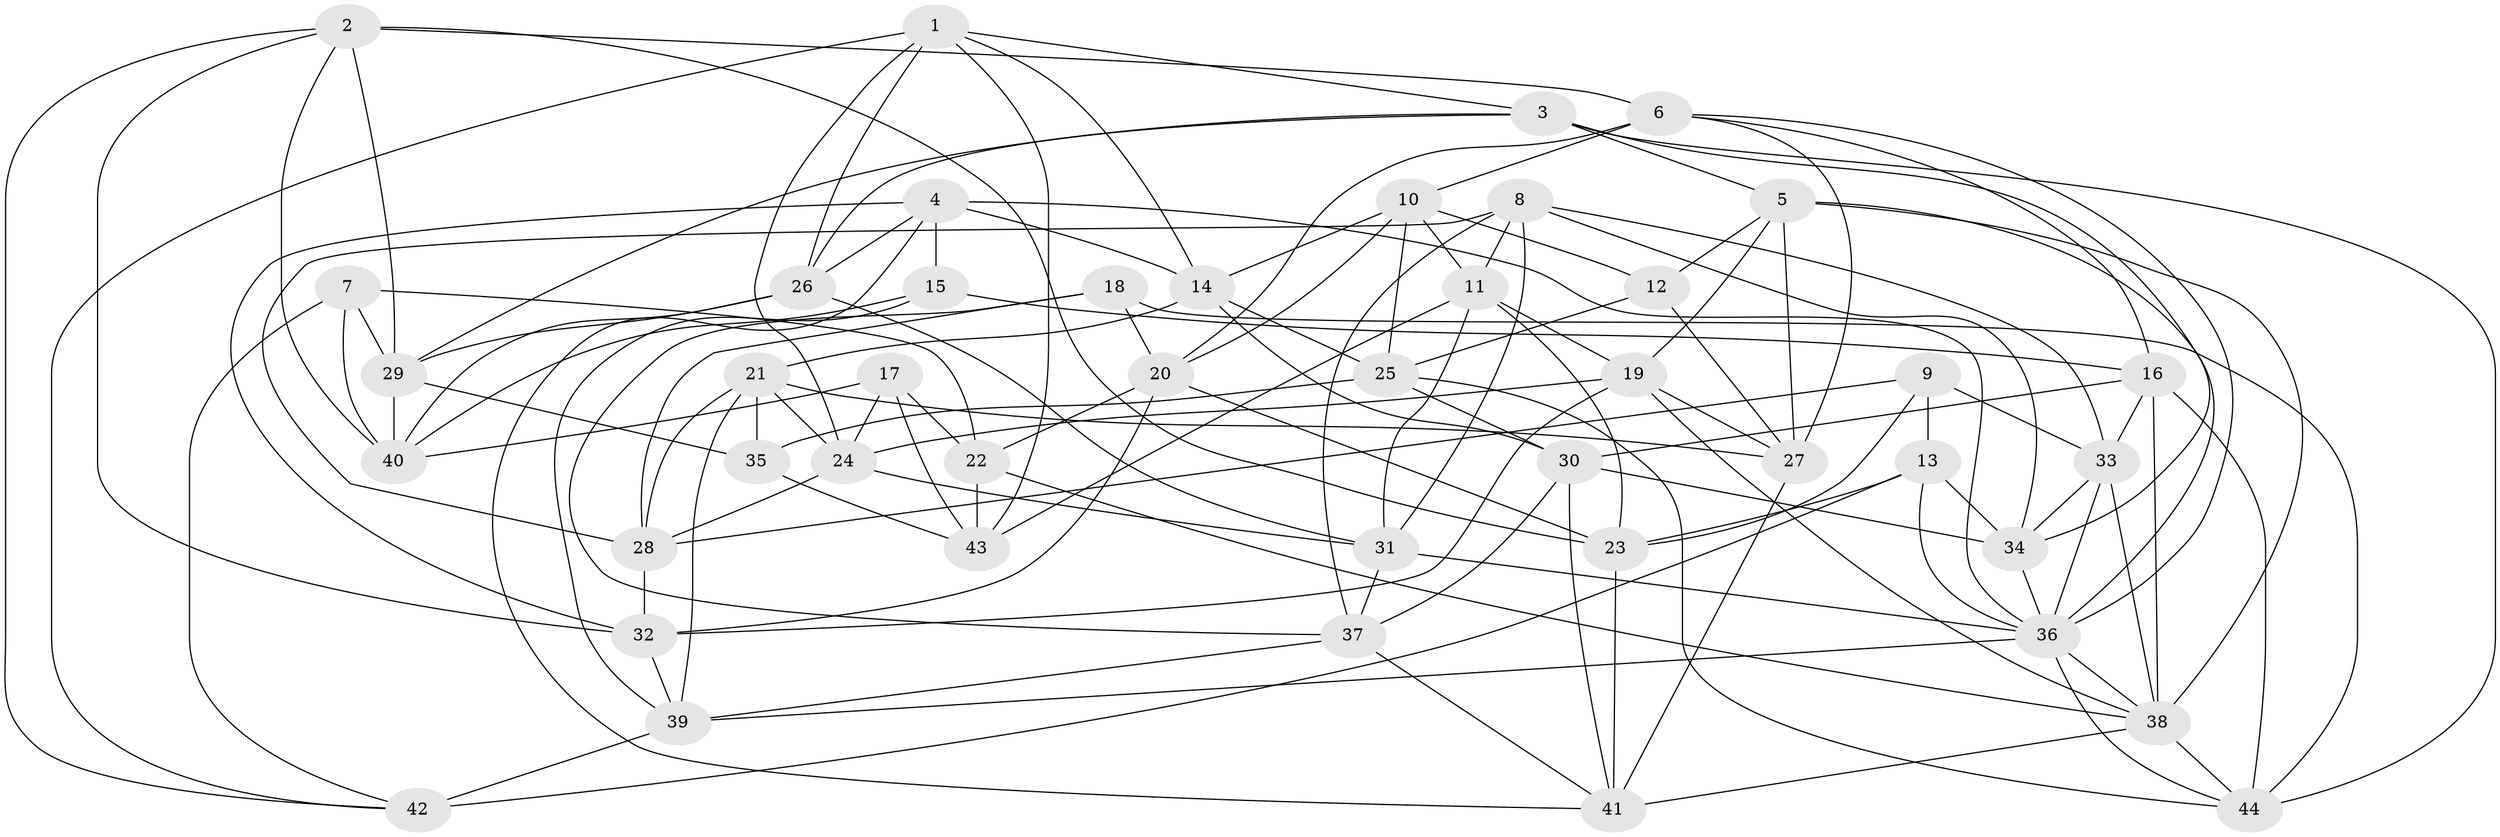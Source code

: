 // original degree distribution, {4: 1.0}
// Generated by graph-tools (version 1.1) at 2025/50/03/09/25 03:50:49]
// undirected, 44 vertices, 126 edges
graph export_dot {
graph [start="1"]
  node [color=gray90,style=filled];
  1;
  2;
  3;
  4;
  5;
  6;
  7;
  8;
  9;
  10;
  11;
  12;
  13;
  14;
  15;
  16;
  17;
  18;
  19;
  20;
  21;
  22;
  23;
  24;
  25;
  26;
  27;
  28;
  29;
  30;
  31;
  32;
  33;
  34;
  35;
  36;
  37;
  38;
  39;
  40;
  41;
  42;
  43;
  44;
  1 -- 3 [weight=1.0];
  1 -- 14 [weight=1.0];
  1 -- 24 [weight=1.0];
  1 -- 26 [weight=1.0];
  1 -- 42 [weight=1.0];
  1 -- 43 [weight=1.0];
  2 -- 6 [weight=1.0];
  2 -- 23 [weight=1.0];
  2 -- 29 [weight=1.0];
  2 -- 32 [weight=1.0];
  2 -- 40 [weight=1.0];
  2 -- 42 [weight=1.0];
  3 -- 5 [weight=1.0];
  3 -- 26 [weight=1.0];
  3 -- 29 [weight=1.0];
  3 -- 34 [weight=1.0];
  3 -- 44 [weight=1.0];
  4 -- 14 [weight=1.0];
  4 -- 15 [weight=1.0];
  4 -- 26 [weight=1.0];
  4 -- 32 [weight=1.0];
  4 -- 36 [weight=1.0];
  4 -- 41 [weight=1.0];
  5 -- 12 [weight=1.0];
  5 -- 19 [weight=1.0];
  5 -- 27 [weight=1.0];
  5 -- 36 [weight=1.0];
  5 -- 38 [weight=1.0];
  6 -- 10 [weight=1.0];
  6 -- 16 [weight=1.0];
  6 -- 20 [weight=1.0];
  6 -- 27 [weight=1.0];
  6 -- 36 [weight=1.0];
  7 -- 22 [weight=1.0];
  7 -- 29 [weight=1.0];
  7 -- 40 [weight=1.0];
  7 -- 42 [weight=1.0];
  8 -- 11 [weight=1.0];
  8 -- 28 [weight=1.0];
  8 -- 31 [weight=1.0];
  8 -- 33 [weight=1.0];
  8 -- 34 [weight=1.0];
  8 -- 37 [weight=1.0];
  9 -- 13 [weight=1.0];
  9 -- 23 [weight=1.0];
  9 -- 28 [weight=1.0];
  9 -- 33 [weight=1.0];
  10 -- 11 [weight=1.0];
  10 -- 12 [weight=1.0];
  10 -- 14 [weight=1.0];
  10 -- 20 [weight=1.0];
  10 -- 25 [weight=1.0];
  11 -- 19 [weight=1.0];
  11 -- 23 [weight=1.0];
  11 -- 31 [weight=1.0];
  11 -- 43 [weight=1.0];
  12 -- 25 [weight=1.0];
  12 -- 27 [weight=1.0];
  13 -- 23 [weight=1.0];
  13 -- 34 [weight=1.0];
  13 -- 36 [weight=1.0];
  13 -- 42 [weight=2.0];
  14 -- 21 [weight=1.0];
  14 -- 25 [weight=1.0];
  14 -- 30 [weight=1.0];
  15 -- 16 [weight=1.0];
  15 -- 39 [weight=1.0];
  15 -- 40 [weight=1.0];
  16 -- 30 [weight=1.0];
  16 -- 33 [weight=1.0];
  16 -- 38 [weight=1.0];
  16 -- 44 [weight=1.0];
  17 -- 22 [weight=1.0];
  17 -- 24 [weight=1.0];
  17 -- 40 [weight=1.0];
  17 -- 43 [weight=1.0];
  18 -- 20 [weight=1.0];
  18 -- 28 [weight=1.0];
  18 -- 37 [weight=1.0];
  18 -- 44 [weight=1.0];
  19 -- 24 [weight=1.0];
  19 -- 27 [weight=1.0];
  19 -- 32 [weight=1.0];
  19 -- 38 [weight=1.0];
  20 -- 22 [weight=1.0];
  20 -- 23 [weight=1.0];
  20 -- 32 [weight=1.0];
  21 -- 24 [weight=1.0];
  21 -- 27 [weight=1.0];
  21 -- 28 [weight=1.0];
  21 -- 35 [weight=1.0];
  21 -- 39 [weight=1.0];
  22 -- 38 [weight=1.0];
  22 -- 43 [weight=2.0];
  23 -- 41 [weight=1.0];
  24 -- 28 [weight=1.0];
  24 -- 31 [weight=1.0];
  25 -- 30 [weight=1.0];
  25 -- 35 [weight=1.0];
  25 -- 44 [weight=1.0];
  26 -- 29 [weight=1.0];
  26 -- 31 [weight=1.0];
  26 -- 40 [weight=1.0];
  27 -- 41 [weight=1.0];
  28 -- 32 [weight=1.0];
  29 -- 35 [weight=1.0];
  29 -- 40 [weight=1.0];
  30 -- 34 [weight=1.0];
  30 -- 37 [weight=1.0];
  30 -- 41 [weight=1.0];
  31 -- 36 [weight=1.0];
  31 -- 37 [weight=1.0];
  32 -- 39 [weight=1.0];
  33 -- 34 [weight=1.0];
  33 -- 36 [weight=1.0];
  33 -- 38 [weight=1.0];
  34 -- 36 [weight=1.0];
  35 -- 43 [weight=1.0];
  36 -- 38 [weight=1.0];
  36 -- 39 [weight=1.0];
  36 -- 44 [weight=1.0];
  37 -- 39 [weight=1.0];
  37 -- 41 [weight=1.0];
  38 -- 41 [weight=1.0];
  38 -- 44 [weight=1.0];
  39 -- 42 [weight=1.0];
}
